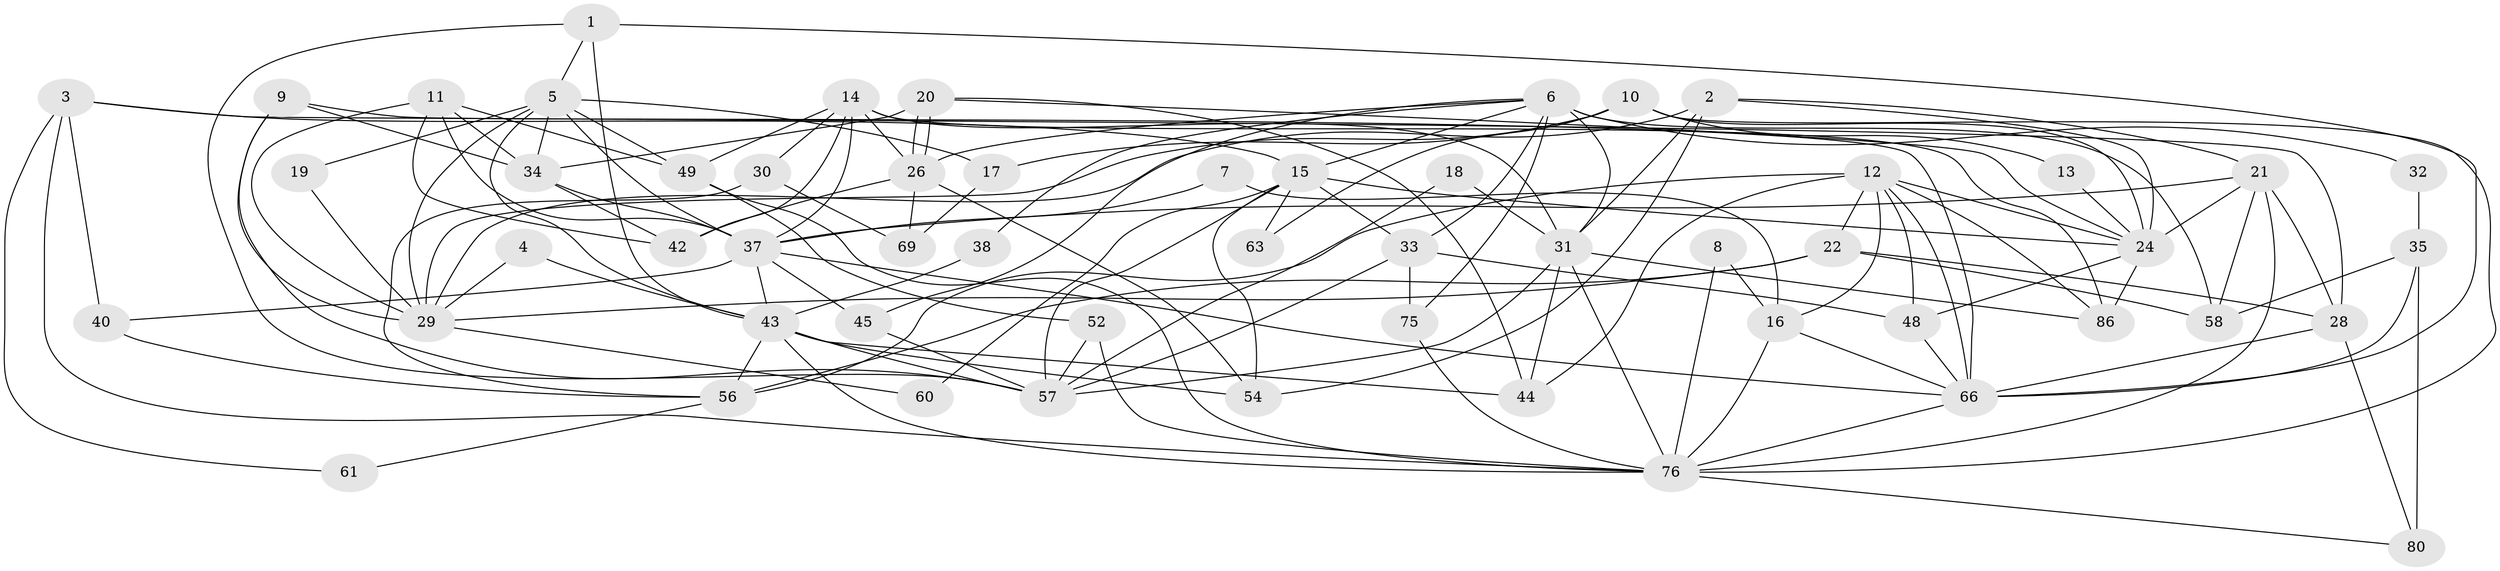 // Generated by graph-tools (version 1.1) at 2025/52/02/27/25 19:52:06]
// undirected, 55 vertices, 137 edges
graph export_dot {
graph [start="1"]
  node [color=gray90,style=filled];
  1 [super="+81"];
  2 [super="+70"];
  3 [super="+25"];
  4;
  5 [super="+36"];
  6 [super="+41"];
  7;
  8;
  9;
  10 [super="+23"];
  11 [super="+79"];
  12 [super="+51"];
  13;
  14 [super="+72"];
  15 [super="+62"];
  16 [super="+84"];
  17;
  18;
  19;
  20 [super="+27"];
  21 [super="+74"];
  22 [super="+59"];
  24 [super="+50"];
  26 [super="+67"];
  28 [super="+73"];
  29 [super="+85"];
  30;
  31 [super="+64"];
  32;
  33 [super="+39"];
  34 [super="+71"];
  35 [super="+53"];
  37 [super="+47"];
  38;
  40 [super="+55"];
  42 [super="+46"];
  43 [super="+65"];
  44;
  45;
  48 [super="+77"];
  49;
  52;
  54;
  56 [super="+83"];
  57 [super="+68"];
  58;
  60;
  61;
  63;
  66 [super="+82"];
  69;
  75;
  76 [super="+78"];
  80;
  86;
  1 -- 66;
  1 -- 43;
  1 -- 57;
  1 -- 5;
  2 -- 54;
  2 -- 31;
  2 -- 24;
  2 -- 29;
  2 -- 21;
  3 -- 15;
  3 -- 28;
  3 -- 61;
  3 -- 76;
  3 -- 40;
  4 -- 43;
  4 -- 29;
  5 -- 43;
  5 -- 29;
  5 -- 17;
  5 -- 19;
  5 -- 49;
  5 -- 37;
  5 -- 34;
  6 -- 31;
  6 -- 75;
  6 -- 45;
  6 -- 58;
  6 -- 32;
  6 -- 38;
  6 -- 26;
  6 -- 15;
  6 -- 33;
  7 -- 16;
  7 -- 37;
  8 -- 16;
  8 -- 76;
  9 -- 34;
  9 -- 66;
  9 -- 57;
  9 -- 29;
  10 -- 29;
  10 -- 76;
  10 -- 17;
  10 -- 63;
  10 -- 24;
  10 -- 13;
  11 -- 37;
  11 -- 29;
  11 -- 49;
  11 -- 34;
  11 -- 42;
  12 -- 86;
  12 -- 48;
  12 -- 16;
  12 -- 66;
  12 -- 24;
  12 -- 56;
  12 -- 44;
  12 -- 22;
  13 -- 24;
  14 -- 49;
  14 -- 30;
  14 -- 37;
  14 -- 86;
  14 -- 26;
  14 -- 42;
  14 -- 31;
  15 -- 54;
  15 -- 63;
  15 -- 33;
  15 -- 24;
  15 -- 57;
  15 -- 60;
  16 -- 66;
  16 -- 76;
  17 -- 69;
  18 -- 31;
  18 -- 57;
  19 -- 29;
  20 -- 24;
  20 -- 26;
  20 -- 26;
  20 -- 44;
  20 -- 34;
  21 -- 58;
  21 -- 76;
  21 -- 24;
  21 -- 37;
  21 -- 28;
  22 -- 28;
  22 -- 58;
  22 -- 56;
  22 -- 29;
  24 -- 86;
  24 -- 48;
  26 -- 69;
  26 -- 54;
  26 -- 42;
  28 -- 80;
  28 -- 66;
  29 -- 60;
  30 -- 56;
  30 -- 69;
  31 -- 44;
  31 -- 86;
  31 -- 57;
  31 -- 76;
  32 -- 35;
  33 -- 48;
  33 -- 57 [weight=2];
  33 -- 75;
  34 -- 37;
  34 -- 42;
  35 -- 58;
  35 -- 80 [weight=2];
  35 -- 66;
  37 -- 66;
  37 -- 40;
  37 -- 43;
  37 -- 45;
  38 -- 43;
  40 -- 56;
  43 -- 76;
  43 -- 44;
  43 -- 54;
  43 -- 57;
  43 -- 56;
  45 -- 57;
  48 -- 66;
  49 -- 52;
  49 -- 76;
  52 -- 57;
  52 -- 76;
  56 -- 61;
  66 -- 76;
  75 -- 76;
  76 -- 80;
}
